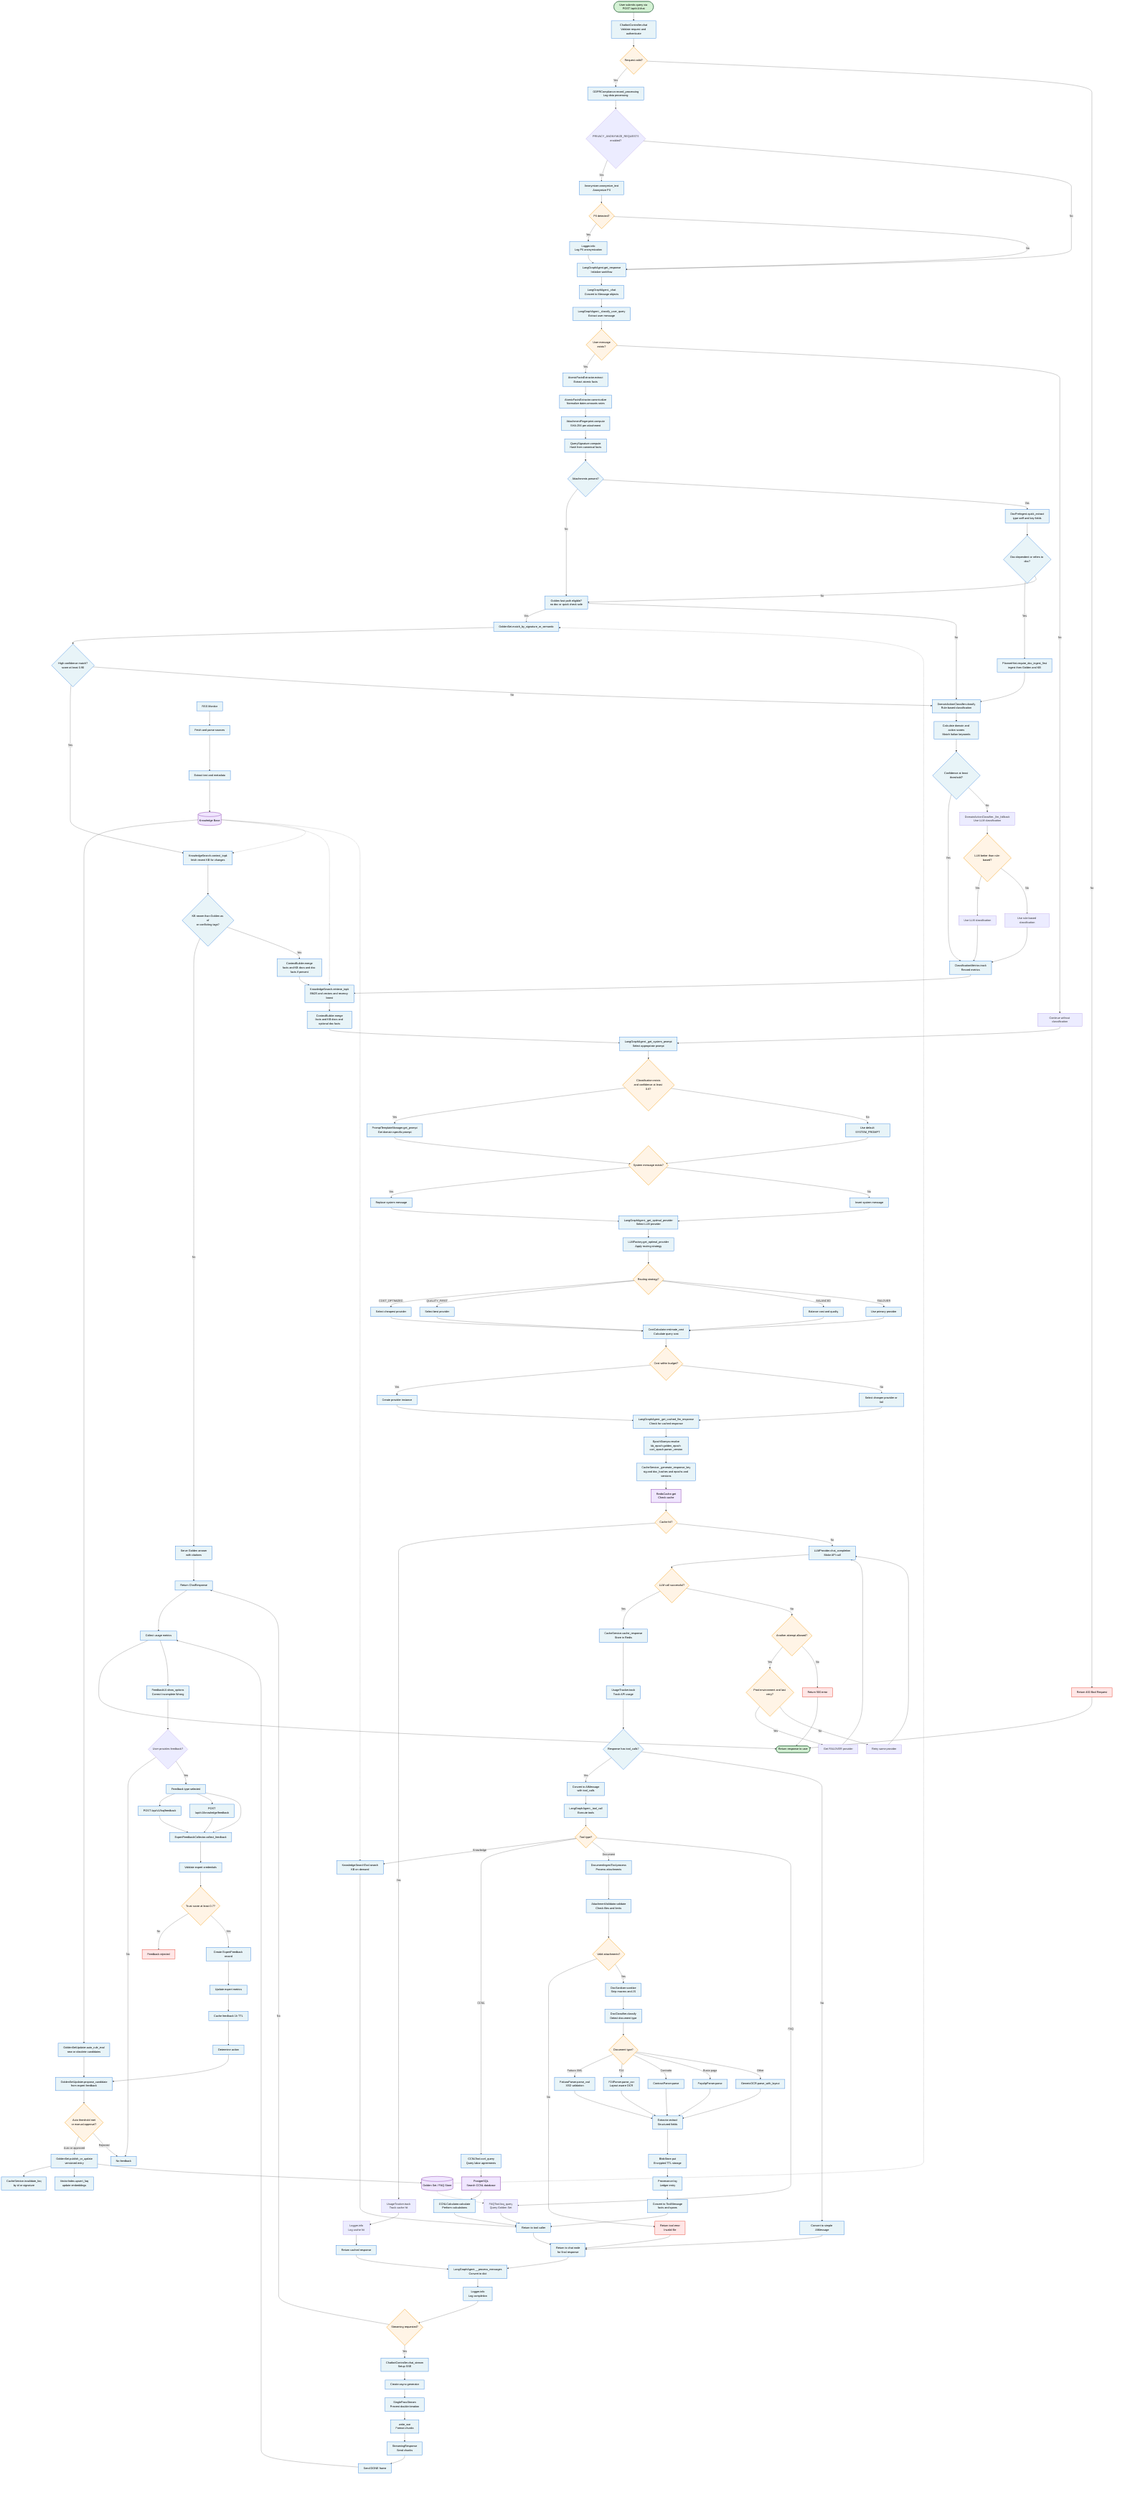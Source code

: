 flowchart TD
    %% Entry Point
    Start([User submits query via POST /api/v1/chat]) --> ValidateRequest[ChatbotController.chat<br/>Validate request and authenticate]

    ValidateRequest --> ValidCheck{Request valid?}
    ValidCheck -->|Yes| GDPRLog[GDPRCompliance.record_processing<br/>Log data processing]
    ValidCheck -->|No| Error400[Return 400 Bad Request]

    GDPRLog --> PrivacyCheck{PRIVACY_ANONYMIZE_REQUESTS<br/>enabled?}
    PrivacyCheck -->|Yes| AnonymizeText[Anonymizer.anonymize_text<br/>Anonymize PII]
    PrivacyCheck -->|No| InitAgent[LangGraphAgent.get_response<br/>Initialize workflow]

    AnonymizeText --> PIICheck{PII detected?}
    PIICheck -->|Yes| LogPII[Logger.info<br/>Log PII anonymization]
    PIICheck -->|No| InitAgent
    LogPII --> InitAgent

    %% Query extraction
    InitAgent --> ConvertMessages[LangGraphAgent._chat<br/>Convert to Message objects]
    ConvertMessages --> ExtractQuery[LangGraphAgent._classify_user_query<br/>Extract user message]

    ExtractQuery --> MessageExists{User message<br/>exists?}
    MessageExists -->|Yes| ExtractFacts[AtomicFactsExtractor.extract<br/>Extract atomic facts]
    MessageExists -->|No| DefaultPrompt[Continue without classification]

    ExtractFacts --> CanonicalizeFacts[AtomicFactsExtractor.canonicalize<br/>Normalize dates amounts rates]

    %% NEW: compute attachment hashes early for safe caching
    CanonicalizeFacts --> AttachmentFingerprint[AttachmentFingerprint.compute<br/>SHA-256 per attachment]
    AttachmentFingerprint --> QuerySig[QuerySignature.compute<br/>Hash from canonical facts]

    %% Attachment-aware gating + Golden fast-path (pre-LLM)
    QuerySig --> AttachCheck{Attachments present?}
    AttachCheck -->|No| GoldenFastGate[Golden fast-path eligible?<br/>no doc or quick check safe]
    AttachCheck -->|Yes| QuickPreIngest[DocPreIngest.quick_extract<br/>type sniff and key fields]
    QuickPreIngest --> DocDependent{Doc-dependent or refers to doc?}
    DocDependent -->|Yes| RequireDocIngest[PlannerHint.require_doc_ingest_first<br/>ingest then Golden and KB]
    DocDependent -->|No| GoldenFastGate

    GoldenFastGate -->|Yes| GoldenLookup[GoldenSet.match_by_signature_or_semantic]
    GoldenFastGate -->|No| ClassifyDomain

    GoldenLookup --> GoldenHit{High confidence match?<br/>score at least 0.90}
    GoldenHit -->|Yes| KBContextCheck[KnowledgeSearch.context_topk<br/>fetch recent KB for changes]
    GoldenHit -->|No| ClassifyDomain

    %% If Golden hits, still consult KB; if KB newer or conflicting -> go to LLM with context
    KBContextCheck --> KBDelta{KB newer than Golden as of<br/>or conflicting tags?}
    KBDelta -->|No| ServeGolden[Serve Golden answer<br/>with citations]
    KBDelta -->|Yes| PreContextFromGolden[ContextBuilder.merge<br/>facts and KB docs and doc facts if present]
    ServeGolden --> ReturnComplete[Return ChatResponse]

    %% Domain classification
    RequireDocIngest --> ClassifyDomain[DomainActionClassifier.classify<br/>Rule-based classification]
    ClassifyDomain --> CalcScores[Calculate domain and action scores<br/>Match Italian keywords]
    CalcScores --> ConfidenceCheck{Confidence at least threshold?}
    ConfidenceCheck -->|Yes| TrackMetrics[ClassificationMetrics.track<br/>Record metrics]
    ConfidenceCheck -->|No| LLMFallback[DomainActionClassifier._llm_fallback<br/>Use LLM classification]
    LLMFallback --> LLMBetter{LLM better than rule-based?}
    LLMBetter -->|Yes| UseLLM[Use LLM classification]
    LLMBetter -->|No| UseRuleBased[Use rule-based classification]
    UseLLM --> TrackMetrics
    UseRuleBased --> TrackMetrics

    %% Always fetch KB context before LLM (RSS never bypassed)
    TrackMetrics --> KBPreFetch[KnowledgeSearch.retrieve_topk<br/>BM25 and vectors and recency boost]
    PreContextFromGolden --> KBPreFetch
    KBPreFetch --> BuildContext[ContextBuilder.merge<br/>facts and KB docs and optional doc facts]

    %% Prompt and provider
    BuildContext --> SelectPrompt[LangGraphAgent._get_system_prompt<br/>Select appropriate prompt]
    DefaultPrompt --> SelectPrompt
    SelectPrompt --> ClassConfidence{Classification exists<br/>and confidence at least 0.6?}
    ClassConfidence -->|Yes| DomainPrompt[PromptTemplateManager.get_prompt<br/>Get domain-specific prompt]
    ClassConfidence -->|No| DefaultSysPrompt[Use default SYSTEM_PROMPT]
    DomainPrompt --> CheckSysMsg{System message exists?}
    DefaultSysPrompt --> CheckSysMsg
    CheckSysMsg -->|Yes| ReplaceMsg[Replace system message]
    CheckSysMsg -->|No| InsertMsg[Insert system message]
    ReplaceMsg --> SelectProvider[LangGraphAgent._get_optimal_provider<br/>Select LLM provider]
    InsertMsg --> SelectProvider

    %% LLM Provider Selection
    SelectProvider --> RouteStrategy[LLMFactory.get_optimal_provider<br/>Apply routing strategy]
    RouteStrategy --> StrategyType{Routing strategy?}
    StrategyType -->|COST_OPTIMIZED| CheapProvider[Select cheapest provider]
    StrategyType -->|QUALITY_FIRST| BestProvider[Select best provider]
    StrategyType -->|BALANCED| BalanceProvider[Balance cost and quality]
    StrategyType -->|FAILOVER| PrimaryProvider[Use primary provider]
    CheapProvider --> EstimateCost[CostCalculator.estimate_cost<br/>Calculate query cost]
    BestProvider --> EstimateCost
    BalanceProvider --> EstimateCost
    PrimaryProvider --> EstimateCost
    EstimateCost --> CostCheck{Cost within budget?}
    CostCheck -->|Yes| CreateProvider[Create provider instance]
    CostCheck -->|No| CheaperProvider[Select cheaper provider or fail]

    %% Response-level cache check (now uses doc hashes and epochs)
    CreateProvider --> CheckCache[LangGraphAgent._get_cached_llm_response<br/>Check for cached response]
    CheaperProvider --> CheckCache
    CheckCache --> ResolveEpochs[EpochStamps.resolve<br/>kb_epoch golden_epoch ccnl_epoch parser_version]
    ResolveEpochs --> GenHash[CacheService._generate_response_key<br/>sig and doc_hashes and epochs and versions]
    GenHash --> RedisGet[RedisCache.get<br/>Check cache]
    RedisGet --> CacheHit{Cache hit?}
    CacheHit -->|Yes| TrackCacheHit[UsageTracker.track<br/>Track cache hit]
    CacheHit -->|No| LLMCall[LLMProvider.chat_completion<br/>Make API call]
    TrackCacheHit --> LogCacheHit[Logger.info<br/>Log cache hit]
    LogCacheHit --> ReturnCached[Return cached response]

    %% LLM Execution and Tools
    LLMCall --> LLMSuccess{LLM call successful?}
    LLMSuccess -->|Yes| CacheResponse[CacheService.cache_response<br/>Store in Redis]
    LLMSuccess -->|No| RetryCheck{Another attempt allowed?}
    RetryCheck -->|Yes| ProdCheck{Prod environment and last retry?}
    RetryCheck -->|No| Error500[Return 500 error]
    ProdCheck -->|Yes| FailoverProvider[Get FAILOVER provider]
    ProdCheck -->|No| RetrySame[Retry same provider]
    FailoverProvider --> LLMCall
    RetrySame --> LLMCall
    CacheResponse --> TrackUsage[UsageTracker.track<br/>Track API usage]
    TrackUsage --> ToolCheck{Response has tool_calls?}

    ToolCheck -->|Yes| ConvertAIMsg[Convert to AIMessage<br/>with tool_calls]
    ToolCheck -->|No| SimpleAIMsg[Convert to simple AIMessage]
    ConvertAIMsg --> ExecuteTools[LangGraphAgent._tool_call<br/>Execute tools]
    ExecuteTools --> ToolType{Tool type?}

    ToolType -->|Knowledge| KBQueryTool[KnowledgeSearchTool.search<br/>KB on demand]
    ToolType -->|CCNL| CCNLQuery[CCNLTool.ccnl_query<br/>Query labor agreements]
    ToolType -->|Document| DocIngest[DocumentIngestTool.process<br/>Process attachments]
    ToolType -->|FAQ| FAQQuery[FAQTool.faq_query<br/>Query Golden Set]

    %% Document Ingest Tool Pipeline
    DocIngest --> ValidateAttach[AttachmentValidator.validate<br/>Check files and limits]
    ValidateAttach --> AttachOK{Valid attachments?}
    AttachOK -->|No| ToolErr[Return tool error<br/>Invalid file]
    AttachOK -->|Yes| DocSecurity[DocSanitizer.sanitize<br/>Strip macros and JS]
    DocSecurity --> DocClassify[DocClassifier.classify<br/>Detect document type]
    DocClassify --> DocType{Document type?}
    DocType -->|Fattura XML| FatturaParser[FatturaParser.parse_xsd<br/>XSD validation]
    DocType -->|F24| F24Parser[F24Parser.parse_ocr<br/>Layout aware OCR]
    DocType -->|Contratto| ContractParser[ContractParser.parse]
    DocType -->|Busta paga| PayslipParser[PayslipParser.parse]
    DocType -->|Other| GenericOCR[GenericOCR.parse_with_layout]
    FatturaParser --> ExtractDocFacts[Extractor.extract<br/>Structured fields]
    F24Parser --> ExtractDocFacts
    ContractParser --> ExtractDocFacts
    PayslipParser --> ExtractDocFacts
    GenericOCR --> ExtractDocFacts
    ExtractDocFacts --> StoreBlob[BlobStore.put<br/>Encrypted TTL storage]
    StoreBlob --> Provenance[Provenance.log<br/>Ledger entry]
    Provenance --> ToToolResults[Convert to ToolMessage<br/>facts and spans]
    ToToolResults --> ToolResults[Return to tool caller]

    %% Knowledge Tool path
    KBQueryTool --> ToolResults

    %% FAQ Tool path
    FAQQuery --> ToolResults
    GoldenSetDB[(Golden Set / FAQ Store)] -.-> FAQQuery
    GoldenSetDB -.-> GoldenLookup

    %% CCNL Tool path
    CCNLQuery --> PostgresQuery[PostgreSQL<br/>Search CCNL database]
    PostgresQuery --> CCNLCalc[CCNLCalculator.calculate<br/>Perform calculations]
    CCNLCalc --> ToolResults

    %% Back to agent
    ToolResults --> FinalResponse[Return to chat node<br/>for final response]
    SimpleAIMsg --> FinalResponse

    %% Response Processing
    FinalResponse --> ProcessMsg[LangGraphAgent.__process_messages<br/>Convert to dict]
    ReturnCached --> ProcessMsg
    ProcessMsg --> LogComplete[Logger.info<br/>Log completion]
    LogComplete --> StreamCheck{Streaming requested?}
    StreamCheck -->|Yes| StreamSetup[ChatbotController.chat_stream<br/>Setup SSE]
    StreamCheck -->|No| ReturnComplete[Return ChatResponse]
    StreamSetup --> AsyncGen[Create async generator]
    AsyncGen --> SinglePass[SinglePassStream<br/>Prevent double iteration]
    SinglePass --> WriteSSE[write_sse<br/>Format chunks]
    WriteSSE --> StreamResponse[StreamingResponse<br/>Send chunks]
    StreamResponse --> SendDone[Send DONE frame]
    SendDone --> CollectMetrics[Collect usage metrics]
    ReturnComplete --> CollectMetrics
    CollectMetrics --> End([Return response to user])

    %% Expert Feedback System (async, post-response) + Golden management
    CollectMetrics --> FeedbackUI[FeedbackUI.show_options<br/>Correct Incomplete Wrong]
    FeedbackUI --> FeedbackProvided{User provides feedback?}
    FeedbackProvided -->|No| FeedbackEnd[No feedback]
    FeedbackProvided -->|Yes| FeedbackTypeSel[Feedback type selected]
    FeedbackTypeSel --> FAQFeedback[POST /api/v1/faq/feedback]
    FeedbackTypeSel --> KnowledgeFeedback[POST /api/v1/knowledge/feedback]
    FeedbackTypeSel --> ExpertFeedbackCollector[ExpertFeedbackCollector.collect_feedback]
    FAQFeedback --> ExpertFeedbackCollector
    KnowledgeFeedback --> ExpertFeedbackCollector
    ExpertFeedbackCollector --> ValidateExpert[Validate expert credentials]
    ValidateExpert --> TrustScoreOK{Trust score at least 0.7?}
    TrustScoreOK -->|No| FeedbackRejected[Feedback rejected]
    TrustScoreOK -->|Yes| CreateFeedbackRec[Create ExpertFeedback record]
    CreateFeedbackRec --> UpdateExpertMetrics[Update expert metrics]
    UpdateExpertMetrics --> CacheFeedback[Cache feedback 1h TTL]
    CacheFeedback --> DetermineAction[Determine action]

    DetermineAction --> GoldenCandidate[GoldenSetUpdater.propose_candidate<br/>from expert feedback]
    GoldenCandidate --> GoldenApproval{Auto threshold met<br/>or manual approval?}
    GoldenApproval -->|Auto or approved| PublishGolden[GoldenSet.publish_or_update<br/>versioned entry]
    GoldenApproval -->|Rejected| FeedbackEnd
    PublishGolden --> InvalidateFAQCache[CacheService.invalidate_faq<br/>by id or signature]
    PublishGolden --> VectorReindex[VectorIndex.upsert_faq<br/>update embeddings]
    PublishGolden --> GoldenSetDB

    %% Background RSS Influence (schedule)
    RSSMonitor[RSS Monitor] --> FetchFeeds[Fetch and parse sources]
    FetchFeeds --> ParseDocs[Extract text and metadata]
    ParseDocs --> KnowledgeStore[(Knowledge Base)]
    KnowledgeStore --> GoldenRules[GoldenSetUpdater.auto_rule_eval<br/>new or obsolete candidates]
    GoldenRules --> GoldenCandidate

    %% KB wiring (read-only pulls)
    KnowledgeStore -.-> KBPreFetch
    KnowledgeStore -.-> KBContextCheck
    KnowledgeStore -.-> KBQueryTool

    %% Error Paths
    ToolErr --> FinalResponse
    Error400 --> End
    Error500 --> End

    %% Styling
    classDef startEnd fill:#d4f1d4,stroke:#4a7c59,stroke-width:2px,color:#000
    classDef process  fill:#e8f4f8,stroke:#4a90e2,stroke-width:2px,color:#000
    classDef decision fill:#fff4e6,stroke:#f39c12,stroke-width:2px,color:#000
    classDef error    fill:#ffe6e6,stroke:#e74c3c,stroke-width:2px,color:#000
    classDef database fill:#f0e6ff,stroke:#8e44ad,stroke-width:2px,color:#000

    class Start,End startEnd
    class ValidateRequest,GDPRLog,AnonymizeText,LogPII,InitAgent,ConvertMessages,ExtractQuery,ExtractFacts,CanonicalizeFacts,AttachmentFingerprint,QuerySig,AttachCheck,QuickPreIngest,DocDependent,RequireDocIngest,GoldenFastGate,GoldenLookup,GoldenHit,KBContextCheck,KBDelta,ServeGolden,PreContextFromGolden,ClassifyDomain,CalcScores,ConfidenceCheck,TrackMetrics,KBPreFetch,BuildContext,SelectPrompt,DomainPrompt,DefaultSysPrompt,CheckSysMsg,ReplaceMsg,InsertMsg,SelectProvider,RouteStrategy,CheapProvider,BestProvider,BalanceProvider,PrimaryProvider,EstimateCost,CreateProvider,CheaperProvider,CheckCache,ResolveEpochs,GenHash,RedisGet,LLMCall,CacheResponse,TrackUsage,ToolCheck,ConvertAIMsg,ExecuteTools,ToolResults,SimpleAIMsg,FinalResponse,ProcessMsg,LogComplete,StreamSetup,AsyncGen,SinglePass,WriteSSE,StreamResponse,SendDone,ReturnComplete,CollectMetrics,FeedbackUI,FeedbackTypeSel,FAQFeedback,KnowledgeFeedback,ExpertFeedbackCollector,ValidateExpert,CreateFeedbackRec,UpdateExpertMetrics,CacheFeedback,DetermineAction,GoldenCandidate,GoldenApproval,PublishGolden,InvalidateFAQCache,VectorReindex,RSSMonitor,FetchFeeds,ParseDocs,GoldenRules,DocIngest,ValidateAttach,DocSecurity,DocClassify,FatturaParser,F24Parser,ContractParser,PayslipParser,GenericOCR,ExtractDocFacts,StoreBlob,Provenance,ToToolResults,KBQueryTool,CCNLQuery,PostgresQuery,CCNLCalc,ReturnCached,FeedbackEnd process
    class ValidCheck,PIICheck,MessageExists,LLMBetter,ClassConfidence,CheckSysMsg,StrategyType,CostCheck,CacheHit,LLMSuccess,RetryCheck,ProdCheck,ToolType,AttachOK,DocType,StreamCheck,TrustScoreOK,GoldenApproval decision
    class Error400,Error500,ToolErr,FeedbackRejected error
    class RedisGet,PostgresQuery,GoldenSetDB,KnowledgeStore database